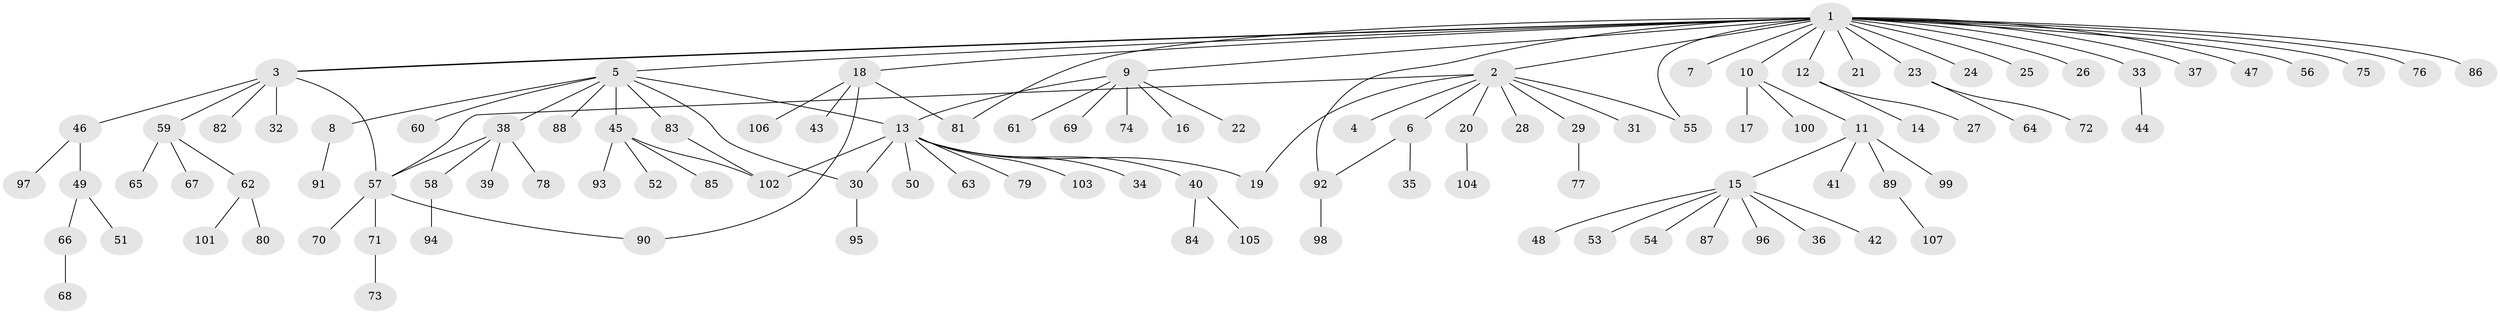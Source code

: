// coarse degree distribution, {11: 0.030303030303030304, 7: 0.06060606060606061, 4: 0.06060606060606061, 2: 0.30303030303030304, 1: 0.36363636363636365, 3: 0.15151515151515152, 6: 0.030303030303030304}
// Generated by graph-tools (version 1.1) at 2025/50/03/04/25 22:50:36]
// undirected, 107 vertices, 118 edges
graph export_dot {
  node [color=gray90,style=filled];
  1;
  2;
  3;
  4;
  5;
  6;
  7;
  8;
  9;
  10;
  11;
  12;
  13;
  14;
  15;
  16;
  17;
  18;
  19;
  20;
  21;
  22;
  23;
  24;
  25;
  26;
  27;
  28;
  29;
  30;
  31;
  32;
  33;
  34;
  35;
  36;
  37;
  38;
  39;
  40;
  41;
  42;
  43;
  44;
  45;
  46;
  47;
  48;
  49;
  50;
  51;
  52;
  53;
  54;
  55;
  56;
  57;
  58;
  59;
  60;
  61;
  62;
  63;
  64;
  65;
  66;
  67;
  68;
  69;
  70;
  71;
  72;
  73;
  74;
  75;
  76;
  77;
  78;
  79;
  80;
  81;
  82;
  83;
  84;
  85;
  86;
  87;
  88;
  89;
  90;
  91;
  92;
  93;
  94;
  95;
  96;
  97;
  98;
  99;
  100;
  101;
  102;
  103;
  104;
  105;
  106;
  107;
  1 -- 2;
  1 -- 3;
  1 -- 3;
  1 -- 5;
  1 -- 7;
  1 -- 9;
  1 -- 10;
  1 -- 12;
  1 -- 18;
  1 -- 21;
  1 -- 23;
  1 -- 24;
  1 -- 25;
  1 -- 26;
  1 -- 33;
  1 -- 37;
  1 -- 47;
  1 -- 55;
  1 -- 56;
  1 -- 75;
  1 -- 76;
  1 -- 81;
  1 -- 86;
  1 -- 92;
  2 -- 4;
  2 -- 6;
  2 -- 19;
  2 -- 20;
  2 -- 28;
  2 -- 29;
  2 -- 31;
  2 -- 55;
  2 -- 57;
  3 -- 32;
  3 -- 46;
  3 -- 57;
  3 -- 59;
  3 -- 82;
  5 -- 8;
  5 -- 13;
  5 -- 30;
  5 -- 38;
  5 -- 45;
  5 -- 60;
  5 -- 83;
  5 -- 88;
  6 -- 35;
  6 -- 92;
  8 -- 91;
  9 -- 13;
  9 -- 16;
  9 -- 22;
  9 -- 61;
  9 -- 69;
  9 -- 74;
  10 -- 11;
  10 -- 17;
  10 -- 100;
  11 -- 15;
  11 -- 41;
  11 -- 89;
  11 -- 99;
  12 -- 14;
  12 -- 27;
  13 -- 19;
  13 -- 30;
  13 -- 34;
  13 -- 40;
  13 -- 50;
  13 -- 63;
  13 -- 79;
  13 -- 102;
  13 -- 103;
  15 -- 36;
  15 -- 42;
  15 -- 48;
  15 -- 53;
  15 -- 54;
  15 -- 87;
  15 -- 96;
  18 -- 43;
  18 -- 81;
  18 -- 90;
  18 -- 106;
  20 -- 104;
  23 -- 64;
  23 -- 72;
  29 -- 77;
  30 -- 95;
  33 -- 44;
  38 -- 39;
  38 -- 57;
  38 -- 58;
  38 -- 78;
  40 -- 84;
  40 -- 105;
  45 -- 52;
  45 -- 85;
  45 -- 93;
  45 -- 102;
  46 -- 49;
  46 -- 97;
  49 -- 51;
  49 -- 66;
  57 -- 70;
  57 -- 71;
  57 -- 90;
  58 -- 94;
  59 -- 62;
  59 -- 65;
  59 -- 67;
  62 -- 80;
  62 -- 101;
  66 -- 68;
  71 -- 73;
  83 -- 102;
  89 -- 107;
  92 -- 98;
}
